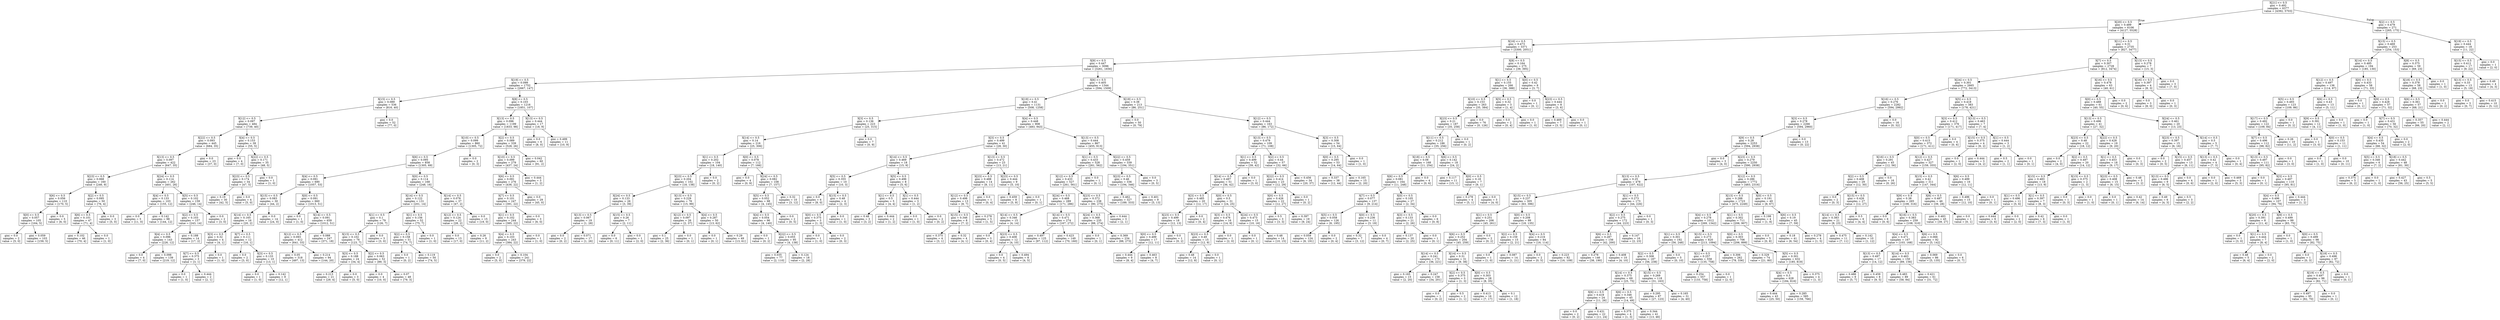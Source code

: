 digraph Tree {
node [shape=box] ;
0 [label="X[21] <= 0.5\ngini = 0.492\nsamples = 6377\nvalue = [4392, 5703]"] ;
1 [label="X[20] <= 0.5\ngini = 0.489\nsamples = 6106\nvalue = [4127, 5528]"] ;
0 -> 1 [labeldistance=2.5, labelangle=45, headlabel="True"] ;
2 [label="X[16] <= 0.5\ngini = 0.473\nsamples = 3371\nvalue = [3300, 2051]"] ;
1 -> 2 ;
3 [label="X[9] <= 0.5\ngini = 0.447\nsamples = 3096\nvalue = [3261, 1656]"] ;
2 -> 3 ;
4 [label="X[19] <= 0.5\ngini = 0.099\nsamples = 1752\nvalue = [2667, 147]"] ;
3 -> 4 ;
5 [label="X[15] <= 0.5\ngini = 0.089\nsamples = 536\nvalue = [816, 40]"] ;
4 -> 5 ;
6 [label="X[12] <= 0.5\ngini = 0.097\nsamples = 484\nvalue = [739, 40]"] ;
5 -> 6 ;
7 [label="X[22] <= 0.5\ngini = 0.093\nsamples = 445\nvalue = [684, 35]"] ;
6 -> 7 ;
8 [label="X[13] <= 0.5\ngini = 0.097\nsamples = 422\nvalue = [647, 35]"] ;
7 -> 8 ;
9 [label="X[23] <= 0.5\ngini = 0.068\nsamples = 160\nvalue = [246, 9]"] ;
8 -> 9 ;
10 [label="X[6] <= 0.5\ngini = 0.056\nsamples = 110\nvalue = [170, 5]"] ;
9 -> 10 ;
11 [label="X[0] <= 0.5\ngini = 0.057\nsamples = 105\nvalue = [164, 5]"] ;
10 -> 11 ;
12 [label="gini = 0.0\nsamples = 2\nvalue = [5, 0]"] ;
11 -> 12 ;
13 [label="gini = 0.059\nsamples = 103\nvalue = [159, 5]"] ;
11 -> 13 ;
14 [label="gini = 0.0\nsamples = 5\nvalue = [6, 0]"] ;
10 -> 14 ;
15 [label="X[2] <= 0.5\ngini = 0.095\nsamples = 50\nvalue = [76, 4]"] ;
9 -> 15 ;
16 [label="X[6] <= 0.5\ngini = 0.101\nsamples = 47\nvalue = [71, 4]"] ;
15 -> 16 ;
17 [label="gini = 0.102\nsamples = 46\nvalue = [70, 4]"] ;
16 -> 17 ;
18 [label="gini = 0.0\nsamples = 1\nvalue = [1, 0]"] ;
16 -> 18 ;
19 [label="gini = 0.0\nsamples = 3\nvalue = [5, 0]"] ;
15 -> 19 ;
20 [label="X[24] <= 0.5\ngini = 0.114\nsamples = 262\nvalue = [401, 26]"] ;
8 -> 20 ;
21 [label="X[4] <= 0.5\ngini = 0.133\nsamples = 103\nvalue = [155, 12]"] ;
20 -> 21 ;
22 [label="gini = 0.0\nsamples = 5\nvalue = [11, 0]"] ;
21 -> 22 ;
23 [label="gini = 0.142\nsamples = 98\nvalue = [144, 12]"] ;
21 -> 23 ;
24 [label="X[5] <= 0.5\ngini = 0.102\nsamples = 159\nvalue = [246, 14]"] ;
20 -> 24 ;
25 [label="X[2] <= 0.5\ngini = 0.103\nsamples = 157\nvalue = [243, 14]"] ;
24 -> 25 ;
26 [label="X[4] <= 0.5\ngini = 0.096\nsamples = 143\nvalue = [226, 12]"] ;
25 -> 26 ;
27 [label="gini = 0.0\nsamples = 4\nvalue = [7, 0]"] ;
26 -> 27 ;
28 [label="gini = 0.098\nsamples = 139\nvalue = [219, 12]"] ;
26 -> 28 ;
29 [label="gini = 0.188\nsamples = 14\nvalue = [17, 2]"] ;
25 -> 29 ;
30 [label="gini = 0.0\nsamples = 2\nvalue = [3, 0]"] ;
24 -> 30 ;
31 [label="gini = 0.0\nsamples = 23\nvalue = [37, 0]"] ;
7 -> 31 ;
32 [label="X[4] <= 0.5\ngini = 0.153\nsamples = 39\nvalue = [55, 5]"] ;
6 -> 32 ;
33 [label="gini = 0.0\nsamples = 4\nvalue = [7, 0]"] ;
32 -> 33 ;
34 [label="X[22] <= 0.5\ngini = 0.171\nsamples = 35\nvalue = [48, 5]"] ;
32 -> 34 ;
35 [label="X[23] <= 0.5\ngini = 0.174\nsamples = 34\nvalue = [47, 5]"] ;
34 -> 35 ;
36 [label="gini = 0.19\nsamples = 30\nvalue = [42, 5]"] ;
35 -> 36 ;
37 [label="gini = 0.0\nsamples = 4\nvalue = [5, 0]"] ;
35 -> 37 ;
38 [label="gini = 0.0\nsamples = 1\nvalue = [1, 0]"] ;
34 -> 38 ;
39 [label="gini = 0.0\nsamples = 52\nvalue = [77, 0]"] ;
5 -> 39 ;
40 [label="X[8] <= 0.5\ngini = 0.103\nsamples = 1216\nvalue = [1851, 107]"] ;
4 -> 40 ;
41 [label="X[13] <= 0.5\ngini = 0.096\nsamples = 1199\nvalue = [1833, 98]"] ;
40 -> 41 ;
42 [label="X[10] <= 0.5\ngini = 0.099\nsamples = 860\nvalue = [1305, 72]"] ;
41 -> 42 ;
43 [label="X[6] <= 0.5\ngini = 0.095\nsamples = 858\nvalue = [1305, 69]"] ;
42 -> 43 ;
44 [label="X[4] <= 0.5\ngini = 0.091\nsamples = 690\nvalue = [1057, 53]"] ;
43 -> 44 ;
45 [label="X[15] <= 0.5\ngini = 0.083\nsamples = 30\nvalue = [44, 2]"] ;
44 -> 45 ;
46 [label="X[14] <= 0.5\ngini = 0.165\nsamples = 16\nvalue = [20, 2]"] ;
45 -> 46 ;
47 [label="X[3] <= 0.5\ngini = 0.32\nsamples = 4\nvalue = [4, 1]"] ;
46 -> 47 ;
48 [label="X[7] <= 0.5\ngini = 0.375\nsamples = 3\nvalue = [3, 1]"] ;
47 -> 48 ;
49 [label="gini = 0.0\nsamples = 1\nvalue = [1, 0]"] ;
48 -> 49 ;
50 [label="gini = 0.444\nsamples = 2\nvalue = [2, 1]"] ;
48 -> 50 ;
51 [label="gini = 0.0\nsamples = 1\nvalue = [1, 0]"] ;
47 -> 51 ;
52 [label="X[7] <= 0.5\ngini = 0.111\nsamples = 12\nvalue = [16, 1]"] ;
46 -> 52 ;
53 [label="gini = 0.0\nsamples = 2\nvalue = [3, 0]"] ;
52 -> 53 ;
54 [label="X[3] <= 0.5\ngini = 0.133\nsamples = 10\nvalue = [13, 1]"] ;
52 -> 54 ;
55 [label="gini = 0.0\nsamples = 1\nvalue = [1, 0]"] ;
54 -> 55 ;
56 [label="gini = 0.142\nsamples = 9\nvalue = [12, 1]"] ;
54 -> 56 ;
57 [label="gini = 0.0\nsamples = 14\nvalue = [24, 0]"] ;
45 -> 57 ;
58 [label="X[0] <= 0.5\ngini = 0.091\nsamples = 660\nvalue = [1013, 51]"] ;
44 -> 58 ;
59 [label="gini = 0.0\nsamples = 1\nvalue = [1, 0]"] ;
58 -> 59 ;
60 [label="X[14] <= 0.5\ngini = 0.091\nsamples = 659\nvalue = [1012, 51]"] ;
58 -> 60 ;
61 [label="X[12] <= 0.5\ngini = 0.093\nsamples = 412\nvalue = [641, 33]"] ;
60 -> 61 ;
62 [label="gini = 0.05\nsamples = 318\nvalue = [497, 13]"] ;
61 -> 62 ;
63 [label="gini = 0.214\nsamples = 94\nvalue = [144, 20]"] ;
61 -> 63 ;
64 [label="gini = 0.088\nsamples = 247\nvalue = [371, 18]"] ;
60 -> 64 ;
65 [label="X[0] <= 0.5\ngini = 0.114\nsamples = 168\nvalue = [248, 16]"] ;
43 -> 65 ;
66 [label="X[14] <= 0.5\ngini = 0.122\nsamples = 131\nvalue = [201, 14]"] ;
65 -> 66 ;
67 [label="X[1] <= 0.5\ngini = 0.1\nsamples = 79\nvalue = [126, 7]"] ;
66 -> 67 ;
68 [label="X[15] <= 0.5\ngini = 0.102\nsamples = 76\nvalue = [123, 7]"] ;
67 -> 68 ;
69 [label="X[3] <= 0.5\ngini = 0.188\nsamples = 24\nvalue = [34, 4]"] ;
68 -> 69 ;
70 [label="gini = 0.213\nsamples = 21\nvalue = [29, 4]"] ;
69 -> 70 ;
71 [label="gini = 0.0\nsamples = 3\nvalue = [5, 0]"] ;
69 -> 71 ;
72 [label="X[2] <= 0.5\ngini = 0.063\nsamples = 52\nvalue = [89, 3]"] ;
68 -> 72 ;
73 [label="gini = 0.0\nsamples = 4\nvalue = [10, 0]"] ;
72 -> 73 ;
74 [label="gini = 0.07\nsamples = 48\nvalue = [79, 3]"] ;
72 -> 74 ;
75 [label="gini = 0.0\nsamples = 3\nvalue = [3, 0]"] ;
67 -> 75 ;
76 [label="X[1] <= 0.5\ngini = 0.156\nsamples = 52\nvalue = [75, 7]"] ;
66 -> 76 ;
77 [label="X[2] <= 0.5\ngini = 0.158\nsamples = 51\nvalue = [74, 7]"] ;
76 -> 77 ;
78 [label="gini = 0.0\nsamples = 1\nvalue = [0, 2]"] ;
77 -> 78 ;
79 [label="gini = 0.119\nsamples = 50\nvalue = [74, 5]"] ;
77 -> 79 ;
80 [label="gini = 0.0\nsamples = 1\nvalue = [1, 0]"] ;
76 -> 80 ;
81 [label="X[14] <= 0.5\ngini = 0.078\nsamples = 37\nvalue = [47, 2]"] ;
65 -> 81 ;
82 [label="X[12] <= 0.5\ngini = 0.124\nsamples = 22\nvalue = [28, 2]"] ;
81 -> 82 ;
83 [label="gini = 0.0\nsamples = 13\nvalue = [17, 0]"] ;
82 -> 83 ;
84 [label="gini = 0.26\nsamples = 9\nvalue = [11, 2]"] ;
82 -> 84 ;
85 [label="gini = 0.0\nsamples = 15\nvalue = [19, 0]"] ;
81 -> 85 ;
86 [label="gini = 0.0\nsamples = 2\nvalue = [0, 3]"] ;
42 -> 86 ;
87 [label="X[2] <= 0.5\ngini = 0.089\nsamples = 339\nvalue = [528, 26]"] ;
41 -> 87 ;
88 [label="X[10] <= 0.5\ngini = 0.099\nsamples = 279\nvalue = [437, 24]"] ;
87 -> 88 ;
89 [label="X[6] <= 0.5\ngini = 0.091\nsamples = 276\nvalue = [436, 22]"] ;
88 -> 89 ;
90 [label="X[7] <= 0.5\ngini = 0.101\nsamples = 247\nvalue = [391, 22]"] ;
89 -> 90 ;
91 [label="X[1] <= 0.5\ngini = 0.102\nsamples = 244\nvalue = [385, 22]"] ;
90 -> 91 ;
92 [label="X[4] <= 0.5\ngini = 0.103\nsamples = 243\nvalue = [384, 22]"] ;
91 -> 92 ;
93 [label="gini = 0.0\nsamples = 2\nvalue = [5, 0]"] ;
92 -> 93 ;
94 [label="gini = 0.104\nsamples = 241\nvalue = [379, 22]"] ;
92 -> 94 ;
95 [label="gini = 0.0\nsamples = 1\nvalue = [1, 0]"] ;
91 -> 95 ;
96 [label="gini = 0.0\nsamples = 3\nvalue = [6, 0]"] ;
90 -> 96 ;
97 [label="gini = 0.0\nsamples = 29\nvalue = [45, 0]"] ;
89 -> 97 ;
98 [label="gini = 0.444\nsamples = 3\nvalue = [1, 2]"] ;
88 -> 98 ;
99 [label="gini = 0.042\nsamples = 60\nvalue = [91, 2]"] ;
87 -> 99 ;
100 [label="X[13] <= 0.5\ngini = 0.444\nsamples = 17\nvalue = [18, 9]"] ;
40 -> 100 ;
101 [label="gini = 0.0\nsamples = 6\nvalue = [8, 0]"] ;
100 -> 101 ;
102 [label="gini = 0.499\nsamples = 11\nvalue = [10, 9]"] ;
100 -> 102 ;
103 [label="X[6] <= 0.5\ngini = 0.405\nsamples = 1344\nvalue = [594, 1509]"] ;
3 -> 103 ;
104 [label="X[19] <= 0.5\ngini = 0.41\nsamples = 1131\nvalue = [508, 1258]"] ;
103 -> 104 ;
105 [label="X[3] <= 0.5\ngini = 0.136\nsamples = 223\nvalue = [25, 315]"] ;
104 -> 105 ;
106 [label="X[14] <= 0.5\ngini = 0.14\nsamples = 216\nvalue = [25, 306]"] ;
105 -> 106 ;
107 [label="X[1] <= 0.5\ngini = 0.202\nsamples = 104\nvalue = [18, 140]"] ;
106 -> 107 ;
108 [label="X[23] <= 0.5\ngini = 0.204\nsamples = 102\nvalue = [18, 138]"] ;
107 -> 108 ;
109 [label="X[24] <= 0.5\ngini = 0.133\nsamples = 26\nvalue = [3, 39]"] ;
108 -> 109 ;
110 [label="X[13] <= 0.5\ngini = 0.067\nsamples = 19\nvalue = [1, 28]"] ;
109 -> 110 ;
111 [label="gini = 0.0\nsamples = 2\nvalue = [0, 2]"] ;
110 -> 111 ;
112 [label="gini = 0.071\nsamples = 17\nvalue = [1, 26]"] ;
110 -> 112 ;
113 [label="X[15] <= 0.5\ngini = 0.26\nsamples = 7\nvalue = [2, 11]"] ;
109 -> 113 ;
114 [label="gini = 0.0\nsamples = 6\nvalue = [0, 11]"] ;
113 -> 114 ;
115 [label="gini = 0.0\nsamples = 1\nvalue = [2, 0]"] ;
113 -> 115 ;
116 [label="X[13] <= 0.5\ngini = 0.229\nsamples = 76\nvalue = [15, 99]"] ;
108 -> 116 ;
117 [label="X[12] <= 0.5\ngini = 0.097\nsamples = 26\nvalue = [2, 37]"] ;
116 -> 117 ;
118 [label="gini = 0.1\nsamples = 25\nvalue = [2, 36]"] ;
117 -> 118 ;
119 [label="gini = 0.0\nsamples = 1\nvalue = [0, 1]"] ;
117 -> 119 ;
120 [label="X[4] <= 0.5\ngini = 0.287\nsamples = 50\nvalue = [13, 62]"] ;
116 -> 120 ;
121 [label="gini = 0.0\nsamples = 1\nvalue = [0, 1]"] ;
120 -> 121 ;
122 [label="gini = 0.29\nsamples = 49\nvalue = [13, 61]"] ;
120 -> 122 ;
123 [label="gini = 0.0\nsamples = 2\nvalue = [0, 2]"] ;
107 -> 123 ;
124 [label="X[0] <= 0.5\ngini = 0.078\nsamples = 112\nvalue = [7, 166]"] ;
106 -> 124 ;
125 [label="gini = 0.0\nsamples = 4\nvalue = [0, 9]"] ;
124 -> 125 ;
126 [label="X[24] <= 0.5\ngini = 0.082\nsamples = 108\nvalue = [7, 157]"] ;
124 -> 126 ;
127 [label="X[5] <= 0.5\ngini = 0.052\nsamples = 98\nvalue = [4, 145]"] ;
126 -> 127 ;
128 [label="X[4] <= 0.5\ngini = 0.054\nsamples = 96\nvalue = [4, 140]"] ;
127 -> 128 ;
129 [label="gini = 0.0\nsamples = 1\nvalue = [0, 2]"] ;
128 -> 129 ;
130 [label="X[22] <= 0.5\ngini = 0.055\nsamples = 95\nvalue = [4, 138]"] ;
128 -> 130 ;
131 [label="gini = 0.035\nsamples = 77\nvalue = [2, 110]"] ;
130 -> 131 ;
132 [label="gini = 0.124\nsamples = 18\nvalue = [2, 28]"] ;
130 -> 132 ;
133 [label="gini = 0.0\nsamples = 2\nvalue = [0, 5]"] ;
127 -> 133 ;
134 [label="gini = 0.32\nsamples = 10\nvalue = [3, 12]"] ;
126 -> 134 ;
135 [label="gini = 0.0\nsamples = 7\nvalue = [0, 9]"] ;
105 -> 135 ;
136 [label="X[4] <= 0.5\ngini = 0.448\nsamples = 908\nvalue = [483, 943]"] ;
104 -> 136 ;
137 [label="X[3] <= 0.5\ngini = 0.499\nsamples = 41\nvalue = [28, 30]"] ;
136 -> 137 ;
138 [label="X[14] <= 0.5\ngini = 0.469\nsamples = 18\nvalue = [15, 9]"] ;
137 -> 138 ;
139 [label="X[5] <= 0.5\ngini = 0.355\nsamples = 10\nvalue = [10, 3]"] ;
138 -> 139 ;
140 [label="gini = 0.0\nsamples = 6\nvalue = [8, 0]"] ;
139 -> 140 ;
141 [label="X[15] <= 0.5\ngini = 0.48\nsamples = 4\nvalue = [2, 3]"] ;
139 -> 141 ;
142 [label="X[0] <= 0.5\ngini = 0.375\nsamples = 3\nvalue = [1, 3]"] ;
141 -> 142 ;
143 [label="gini = 0.0\nsamples = 1\nvalue = [1, 0]"] ;
142 -> 143 ;
144 [label="gini = 0.0\nsamples = 2\nvalue = [0, 3]"] ;
142 -> 144 ;
145 [label="gini = 0.0\nsamples = 1\nvalue = [1, 0]"] ;
141 -> 145 ;
146 [label="X[5] <= 0.5\ngini = 0.496\nsamples = 8\nvalue = [5, 6]"] ;
138 -> 146 ;
147 [label="X[1] <= 0.5\ngini = 0.5\nsamples = 5\nvalue = [4, 4]"] ;
146 -> 147 ;
148 [label="gini = 0.48\nsamples = 3\nvalue = [3, 2]"] ;
147 -> 148 ;
149 [label="gini = 0.444\nsamples = 2\nvalue = [1, 2]"] ;
147 -> 149 ;
150 [label="X[1] <= 0.5\ngini = 0.444\nsamples = 3\nvalue = [1, 2]"] ;
146 -> 150 ;
151 [label="gini = 0.0\nsamples = 1\nvalue = [1, 0]"] ;
150 -> 151 ;
152 [label="gini = 0.0\nsamples = 2\nvalue = [0, 2]"] ;
150 -> 152 ;
153 [label="X[13] <= 0.5\ngini = 0.472\nsamples = 23\nvalue = [13, 21]"] ;
137 -> 153 ;
154 [label="X[23] <= 0.5\ngini = 0.488\nsamples = 14\nvalue = [8, 11]"] ;
153 -> 154 ;
155 [label="X[12] <= 0.5\ngini = 0.498\nsamples = 13\nvalue = [8, 7]"] ;
154 -> 155 ;
156 [label="X[15] <= 0.5\ngini = 0.346\nsamples = 8\nvalue = [7, 2]"] ;
155 -> 156 ;
157 [label="gini = 0.375\nsamples = 4\nvalue = [3, 1]"] ;
156 -> 157 ;
158 [label="gini = 0.32\nsamples = 4\nvalue = [4, 1]"] ;
156 -> 158 ;
159 [label="gini = 0.278\nsamples = 5\nvalue = [1, 5]"] ;
155 -> 159 ;
160 [label="gini = 0.0\nsamples = 1\nvalue = [0, 4]"] ;
154 -> 160 ;
161 [label="X[23] <= 0.5\ngini = 0.444\nsamples = 9\nvalue = [5, 10]"] ;
153 -> 161 ;
162 [label="gini = 0.459\nsamples = 8\nvalue = [5, 9]"] ;
161 -> 162 ;
163 [label="gini = 0.0\nsamples = 1\nvalue = [0, 1]"] ;
161 -> 163 ;
164 [label="X[13] <= 0.5\ngini = 0.444\nsamples = 867\nvalue = [455, 913]"] ;
136 -> 164 ;
165 [label="X[1] <= 0.5\ngini = 0.433\nsamples = 528\nvalue = [261, 562]"] ;
164 -> 165 ;
166 [label="X[12] <= 0.5\ngini = 0.433\nsamples = 527\nvalue = [261, 561]"] ;
165 -> 166 ;
167 [label="X[24] <= 0.5\ngini = 0.468\nsamples = 289\nvalue = [171, 286]"] ;
166 -> 167 ;
168 [label="X[14] <= 0.5\ngini = 0.346\nsamples = 15\nvalue = [4, 14]"] ;
167 -> 168 ;
169 [label="gini = 0.0\nsamples = 3\nvalue = [0, 4]"] ;
168 -> 169 ;
170 [label="X[23] <= 0.5\ngini = 0.408\nsamples = 12\nvalue = [4, 10]"] ;
168 -> 170 ;
171 [label="gini = 0.0\nsamples = 4\nvalue = [0, 5]"] ;
170 -> 171 ;
172 [label="gini = 0.494\nsamples = 8\nvalue = [4, 5]"] ;
170 -> 172 ;
173 [label="X[14] <= 0.5\ngini = 0.471\nsamples = 274\nvalue = [167, 272]"] ;
167 -> 173 ;
174 [label="gini = 0.497\nsamples = 125\nvalue = [97, 112]"] ;
173 -> 174 ;
175 [label="gini = 0.423\nsamples = 149\nvalue = [70, 160]"] ;
173 -> 175 ;
176 [label="X[23] <= 0.5\ngini = 0.372\nsamples = 238\nvalue = [90, 275]"] ;
166 -> 176 ;
177 [label="X[24] <= 0.5\ngini = 0.368\nsamples = 235\nvalue = [88, 274]"] ;
176 -> 177 ;
178 [label="gini = 0.0\nsamples = 1\nvalue = [0, 1]"] ;
177 -> 178 ;
179 [label="gini = 0.369\nsamples = 234\nvalue = [88, 273]"] ;
177 -> 179 ;
180 [label="gini = 0.444\nsamples = 3\nvalue = [2, 1]"] ;
176 -> 180 ;
181 [label="gini = 0.0\nsamples = 1\nvalue = [0, 1]"] ;
165 -> 181 ;
182 [label="X[22] <= 0.5\ngini = 0.459\nsamples = 339\nvalue = [194, 351]"] ;
164 -> 182 ;
183 [label="X[23] <= 0.5\ngini = 0.46\nsamples = 336\nvalue = [194, 346]"] ;
182 -> 183 ;
184 [label="gini = 0.462\nsamples = 327\nvalue = [189, 333]"] ;
183 -> 184 ;
185 [label="gini = 0.401\nsamples = 9\nvalue = [5, 13]"] ;
183 -> 185 ;
186 [label="gini = 0.0\nsamples = 3\nvalue = [0, 5]"] ;
182 -> 186 ;
187 [label="X[19] <= 0.5\ngini = 0.38\nsamples = 213\nvalue = [86, 251]"] ;
103 -> 187 ;
188 [label="gini = 0.0\nsamples = 50\nvalue = [0, 79]"] ;
187 -> 188 ;
189 [label="X[12] <= 0.5\ngini = 0.444\nsamples = 163\nvalue = [86, 172]"] ;
187 -> 189 ;
190 [label="X[13] <= 0.5\ngini = 0.479\nsamples = 109\nvalue = [71, 108]"] ;
189 -> 190 ;
191 [label="X[1] <= 0.5\ngini = 0.499\nsamples = 52\nvalue = [39, 42]"] ;
190 -> 191 ;
192 [label="X[14] <= 0.5\ngini = 0.497\nsamples = 51\nvalue = [36, 42]"] ;
191 -> 192 ;
193 [label="X[3] <= 0.5\ngini = 0.485\nsamples = 20\nvalue = [12, 17]"] ;
192 -> 193 ;
194 [label="X[23] <= 0.5\ngini = 0.499\nsamples = 18\nvalue = [12, 13]"] ;
193 -> 194 ;
195 [label="X[0] <= 0.5\ngini = 0.499\nsamples = 17\nvalue = [12, 11]"] ;
194 -> 195 ;
196 [label="gini = 0.444\nsamples = 9\nvalue = [8, 4]"] ;
195 -> 196 ;
197 [label="gini = 0.463\nsamples = 8\nvalue = [4, 7]"] ;
195 -> 197 ;
198 [label="gini = 0.0\nsamples = 1\nvalue = [0, 2]"] ;
194 -> 198 ;
199 [label="gini = 0.0\nsamples = 2\nvalue = [0, 4]"] ;
193 -> 199 ;
200 [label="X[0] <= 0.5\ngini = 0.5\nsamples = 31\nvalue = [24, 25]"] ;
192 -> 200 ;
201 [label="X[3] <= 0.5\ngini = 0.476\nsamples = 16\nvalue = [14, 9]"] ;
200 -> 201 ;
202 [label="X[23] <= 0.5\ngini = 0.49\nsamples = 15\nvalue = [12, 9]"] ;
201 -> 202 ;
203 [label="gini = 0.48\nsamples = 14\nvalue = [12, 8]"] ;
202 -> 203 ;
204 [label="gini = 0.0\nsamples = 1\nvalue = [0, 1]"] ;
202 -> 204 ;
205 [label="gini = 0.0\nsamples = 1\nvalue = [2, 0]"] ;
201 -> 205 ;
206 [label="X[24] <= 0.5\ngini = 0.473\nsamples = 15\nvalue = [10, 16]"] ;
200 -> 206 ;
207 [label="gini = 0.0\nsamples = 1\nvalue = [0, 1]"] ;
206 -> 207 ;
208 [label="gini = 0.48\nsamples = 14\nvalue = [10, 15]"] ;
206 -> 208 ;
209 [label="gini = 0.0\nsamples = 1\nvalue = [3, 0]"] ;
191 -> 209 ;
210 [label="X[2] <= 0.5\ngini = 0.44\nsamples = 57\nvalue = [32, 66]"] ;
190 -> 210 ;
211 [label="X[22] <= 0.5\ngini = 0.414\nsamples = 23\nvalue = [12, 29]"] ;
210 -> 211 ;
212 [label="X[0] <= 0.5\ngini = 0.426\nsamples = 22\nvalue = [12, 27]"] ;
211 -> 212 ;
213 [label="gini = 0.5\nsamples = 3\nvalue = [3, 3]"] ;
212 -> 213 ;
214 [label="gini = 0.397\nsamples = 19\nvalue = [9, 24]"] ;
212 -> 214 ;
215 [label="gini = 0.0\nsamples = 1\nvalue = [0, 2]"] ;
211 -> 215 ;
216 [label="gini = 0.456\nsamples = 34\nvalue = [20, 37]"] ;
210 -> 216 ;
217 [label="X[3] <= 0.5\ngini = 0.308\nsamples = 54\nvalue = [15, 64]"] ;
189 -> 217 ;
218 [label="X[0] <= 0.5\ngini = 0.295\nsamples = 53\nvalue = [14, 64]"] ;
217 -> 218 ;
219 [label="gini = 0.337\nsamples = 38\nvalue = [12, 44]"] ;
218 -> 219 ;
220 [label="gini = 0.165\nsamples = 15\nvalue = [2, 20]"] ;
218 -> 220 ;
221 [label="gini = 0.0\nsamples = 1\nvalue = [1, 0]"] ;
217 -> 221 ;
222 [label="X[8] <= 0.5\ngini = 0.164\nsamples = 275\nvalue = [39, 395]"] ;
2 -> 222 ;
223 [label="X[1] <= 0.5\ngini = 0.155\nsamples = 266\nvalue = [36, 388]"] ;
222 -> 223 ;
224 [label="X[10] <= 0.5\ngini = 0.153\nsamples = 263\nvalue = [35, 384]"] ;
223 -> 224 ;
225 [label="X[23] <= 0.5\ngini = 0.21\nsamples = 187\nvalue = [35, 258]"] ;
224 -> 225 ;
226 [label="X[11] <= 0.5\ngini = 0.212\nsamples = 186\nvalue = [35, 256]"] ;
225 -> 226 ;
227 [label="X[18] <= 0.5\ngini = 0.08\nsamples = 168\nvalue = [11, 254]"] ;
226 -> 227 ;
228 [label="X[6] <= 0.5\ngini = 0.081\nsamples = 164\nvalue = [11, 248]"] ;
227 -> 228 ;
229 [label="X[7] <= 0.5\ngini = 0.077\nsamples = 137\nvalue = [9, 214]"] ;
228 -> 229 ;
230 [label="X[5] <= 0.5\ngini = 0.058\nsamples = 126\nvalue = [6, 195]"] ;
229 -> 230 ;
231 [label="gini = 0.059\nsamples = 124\nvalue = [6, 191]"] ;
230 -> 231 ;
232 [label="gini = 0.0\nsamples = 2\nvalue = [0, 4]"] ;
230 -> 232 ;
233 [label="X[0] <= 0.5\ngini = 0.236\nsamples = 11\nvalue = [3, 19]"] ;
229 -> 233 ;
234 [label="gini = 0.32\nsamples = 7\nvalue = [3, 12]"] ;
233 -> 234 ;
235 [label="gini = 0.0\nsamples = 4\nvalue = [0, 7]"] ;
233 -> 235 ;
236 [label="X[0] <= 0.5\ngini = 0.105\nsamples = 27\nvalue = [2, 34]"] ;
228 -> 236 ;
237 [label="X[3] <= 0.5\ngini = 0.133\nsamples = 21\nvalue = [2, 26]"] ;
236 -> 237 ;
238 [label="gini = 0.137\nsamples = 20\nvalue = [2, 25]"] ;
237 -> 238 ;
239 [label="gini = 0.0\nsamples = 1\nvalue = [0, 1]"] ;
237 -> 239 ;
240 [label="gini = 0.0\nsamples = 6\nvalue = [0, 8]"] ;
236 -> 240 ;
241 [label="gini = 0.0\nsamples = 4\nvalue = [0, 6]"] ;
227 -> 241 ;
242 [label="X[6] <= 0.5\ngini = 0.142\nsamples = 18\nvalue = [24, 2]"] ;
226 -> 242 ;
243 [label="gini = 0.117\nsamples = 11\nvalue = [15, 1]"] ;
242 -> 243 ;
244 [label="X[0] <= 0.5\ngini = 0.18\nsamples = 7\nvalue = [9, 1]"] ;
242 -> 244 ;
245 [label="gini = 0.278\nsamples = 4\nvalue = [5, 1]"] ;
244 -> 245 ;
246 [label="gini = 0.0\nsamples = 3\nvalue = [4, 0]"] ;
244 -> 246 ;
247 [label="gini = 0.0\nsamples = 1\nvalue = [0, 2]"] ;
225 -> 247 ;
248 [label="gini = 0.0\nsamples = 76\nvalue = [0, 126]"] ;
224 -> 248 ;
249 [label="X[5] <= 0.5\ngini = 0.32\nsamples = 3\nvalue = [1, 4]"] ;
223 -> 249 ;
250 [label="gini = 0.0\nsamples = 2\nvalue = [0, 4]"] ;
249 -> 250 ;
251 [label="gini = 0.0\nsamples = 1\nvalue = [1, 0]"] ;
249 -> 251 ;
252 [label="X[0] <= 0.5\ngini = 0.42\nsamples = 9\nvalue = [3, 7]"] ;
222 -> 252 ;
253 [label="gini = 0.0\nsamples = 1\nvalue = [0, 1]"] ;
252 -> 253 ;
254 [label="X[23] <= 0.5\ngini = 0.444\nsamples = 8\nvalue = [3, 6]"] ;
252 -> 254 ;
255 [label="gini = 0.469\nsamples = 7\nvalue = [3, 5]"] ;
254 -> 255 ;
256 [label="gini = 0.0\nsamples = 1\nvalue = [0, 1]"] ;
254 -> 256 ;
257 [label="X[11] <= 0.5\ngini = 0.31\nsamples = 2735\nvalue = [827, 3477]"] ;
1 -> 257 ;
258 [label="X[7] <= 0.5\ngini = 0.307\nsamples = 2728\nvalue = [812, 3474]"] ;
257 -> 258 ;
259 [label="X[24] <= 0.5\ngini = 0.301\nsamples = 2665\nvalue = [772, 3413]"] ;
258 -> 259 ;
260 [label="X[16] <= 0.5\ngini = 0.276\nsamples = 2282\nvalue = [594, 2992]"] ;
259 -> 260 ;
261 [label="X[3] <= 0.5\ngini = 0.278\nsamples = 2266\nvalue = [594, 2960]"] ;
260 -> 261 ;
262 [label="X[9] <= 0.5\ngini = 0.28\nsamples = 2253\nvalue = [594, 2938]"] ;
261 -> 262 ;
263 [label="gini = 0.0\nsamples = 3\nvalue = [4, 0]"] ;
262 -> 263 ;
264 [label="X[23] <= 0.5\ngini = 0.279\nsamples = 2250\nvalue = [590, 2938]"] ;
262 -> 264 ;
265 [label="X[13] <= 0.5\ngini = 0.25\nsamples = 478\nvalue = [107, 622]"] ;
264 -> 265 ;
266 [label="X[15] <= 0.5\ngini = 0.237\nsamples = 305\nvalue = [63, 396]"] ;
265 -> 266 ;
267 [label="X[1] <= 0.5\ngini = 0.251\nsamples = 206\nvalue = [45, 261]"] ;
266 -> 267 ;
268 [label="X[6] <= 0.5\ngini = 0.252\nsamples = 204\nvalue = [45, 259]"] ;
267 -> 268 ;
269 [label="X[14] <= 0.5\ngini = 0.241\nsamples = 173\nvalue = [36, 221]"] ;
268 -> 269 ;
270 [label="gini = 0.165\nsamples = 15\nvalue = [2, 20]"] ;
269 -> 270 ;
271 [label="gini = 0.247\nsamples = 158\nvalue = [34, 201]"] ;
269 -> 271 ;
272 [label="X[14] <= 0.5\ngini = 0.31\nsamples = 31\nvalue = [9, 38]"] ;
268 -> 272 ;
273 [label="X[2] <= 0.5\ngini = 0.375\nsamples = 3\nvalue = [1, 3]"] ;
272 -> 273 ;
274 [label="gini = 0.0\nsamples = 1\nvalue = [0, 2]"] ;
273 -> 274 ;
275 [label="gini = 0.5\nsamples = 2\nvalue = [1, 1]"] ;
273 -> 275 ;
276 [label="X[0] <= 0.5\ngini = 0.303\nsamples = 28\nvalue = [8, 35]"] ;
272 -> 276 ;
277 [label="gini = 0.413\nsamples = 16\nvalue = [7, 17]"] ;
276 -> 277 ;
278 [label="gini = 0.1\nsamples = 12\nvalue = [1, 18]"] ;
276 -> 278 ;
279 [label="gini = 0.0\nsamples = 2\nvalue = [0, 2]"] ;
267 -> 279 ;
280 [label="X[0] <= 0.5\ngini = 0.208\nsamples = 99\nvalue = [18, 135]"] ;
266 -> 280 ;
281 [label="X[2] <= 0.5\ngini = 0.159\nsamples = 15\nvalue = [2, 21]"] ;
280 -> 281 ;
282 [label="gini = 0.0\nsamples = 1\nvalue = [1, 0]"] ;
281 -> 282 ;
283 [label="gini = 0.087\nsamples = 14\nvalue = [1, 21]"] ;
281 -> 283 ;
284 [label="X[4] <= 0.5\ngini = 0.216\nsamples = 84\nvalue = [16, 114]"] ;
280 -> 284 ;
285 [label="gini = 0.0\nsamples = 2\nvalue = [0, 5]"] ;
284 -> 285 ;
286 [label="gini = 0.223\nsamples = 82\nvalue = [16, 109]"] ;
284 -> 286 ;
287 [label="X[1] <= 0.5\ngini = 0.273\nsamples = 173\nvalue = [44, 226]"] ;
265 -> 287 ;
288 [label="X[2] <= 0.5\ngini = 0.275\nsamples = 172\nvalue = [44, 223]"] ;
287 -> 288 ;
289 [label="X[6] <= 0.5\ngini = 0.287\nsamples = 156\nvalue = [42, 200]"] ;
288 -> 289 ;
290 [label="gini = 0.278\nsamples = 146\nvalue = [38, 190]"] ;
289 -> 290 ;
291 [label="gini = 0.408\nsamples = 10\nvalue = [4, 10]"] ;
289 -> 291 ;
292 [label="gini = 0.147\nsamples = 16\nvalue = [2, 23]"] ;
288 -> 292 ;
293 [label="gini = 0.0\nsamples = 1\nvalue = [0, 3]"] ;
287 -> 293 ;
294 [label="X[12] <= 0.5\ngini = 0.286\nsamples = 1772\nvalue = [483, 2316]"] ;
264 -> 294 ;
295 [label="X[13] <= 0.5\ngini = 0.288\nsamples = 1723\nvalue = [475, 2249]"] ;
294 -> 295 ;
296 [label="X[4] <= 0.5\ngini = 0.278\nsamples = 1012\nvalue = [269, 1342]"] ;
295 -> 296 ;
297 [label="X[1] <= 0.5\ngini = 0.301\nsamples = 192\nvalue = [56, 248]"] ;
296 -> 297 ;
298 [label="X[2] <= 0.5\ngini = 0.308\nsamples = 187\nvalue = [56, 238]"] ;
297 -> 298 ;
299 [label="X[14] <= 0.5\ngini = 0.375\nsamples = 69\nvalue = [25, 75]"] ;
298 -> 299 ;
300 [label="X[6] <= 0.5\ngini = 0.418\nsamples = 24\nvalue = [11, 26]"] ;
299 -> 300 ;
301 [label="gini = 0.0\nsamples = 2\nvalue = [0, 2]"] ;
300 -> 301 ;
302 [label="gini = 0.431\nsamples = 22\nvalue = [11, 24]"] ;
300 -> 302 ;
303 [label="X[6] <= 0.5\ngini = 0.346\nsamples = 45\nvalue = [14, 49]"] ;
299 -> 303 ;
304 [label="gini = 0.375\nsamples = 4\nvalue = [1, 3]"] ;
303 -> 304 ;
305 [label="gini = 0.344\nsamples = 41\nvalue = [13, 46]"] ;
303 -> 305 ;
306 [label="X[15] <= 0.5\ngini = 0.269\nsamples = 118\nvalue = [31, 163]"] ;
298 -> 306 ;
307 [label="gini = 0.295\nsamples = 87\nvalue = [27, 123]"] ;
306 -> 307 ;
308 [label="gini = 0.165\nsamples = 31\nvalue = [4, 40]"] ;
306 -> 308 ;
309 [label="gini = 0.0\nsamples = 5\nvalue = [0, 10]"] ;
297 -> 309 ;
310 [label="X[15] <= 0.5\ngini = 0.273\nsamples = 820\nvalue = [213, 1094]"] ;
296 -> 310 ;
311 [label="X[1] <= 0.5\ngini = 0.257\nsamples = 558\nvalue = [135, 758]"] ;
310 -> 311 ;
312 [label="gini = 0.254\nsamples = 557\nvalue = [133, 758]"] ;
311 -> 312 ;
313 [label="gini = 0.0\nsamples = 1\nvalue = [2, 0]"] ;
311 -> 313 ;
314 [label="gini = 0.306\nsamples = 262\nvalue = [78, 336]"] ;
310 -> 314 ;
315 [label="X[1] <= 0.5\ngini = 0.302\nsamples = 711\nvalue = [206, 907]"] ;
295 -> 315 ;
316 [label="X[0] <= 0.5\ngini = 0.303\nsamples = 706\nvalue = [206, 899]"] ;
315 -> 316 ;
317 [label="gini = 0.329\nsamples = 74\nvalue = [21, 80]"] ;
316 -> 317 ;
318 [label="X[5] <= 0.5\ngini = 0.301\nsamples = 632\nvalue = [185, 819]"] ;
316 -> 318 ;
319 [label="X[4] <= 0.5\ngini = 0.3\nsamples = 628\nvalue = [184, 816]"] ;
318 -> 319 ;
320 [label="gini = 0.444\nsamples = 43\nvalue = [25, 50]"] ;
319 -> 320 ;
321 [label="gini = 0.285\nsamples = 585\nvalue = [159, 766]"] ;
319 -> 321 ;
322 [label="gini = 0.375\nsamples = 4\nvalue = [1, 3]"] ;
318 -> 322 ;
323 [label="gini = 0.0\nsamples = 5\nvalue = [0, 8]"] ;
315 -> 323 ;
324 [label="X[0] <= 0.5\ngini = 0.191\nsamples = 49\nvalue = [8, 67]"] ;
294 -> 324 ;
325 [label="gini = 0.198\nsamples = 4\nvalue = [1, 8]"] ;
324 -> 325 ;
326 [label="X[6] <= 0.5\ngini = 0.19\nsamples = 45\nvalue = [7, 59]"] ;
324 -> 326 ;
327 [label="gini = 0.18\nsamples = 41\nvalue = [6, 54]"] ;
326 -> 327 ;
328 [label="gini = 0.278\nsamples = 4\nvalue = [1, 5]"] ;
326 -> 328 ;
329 [label="gini = 0.0\nsamples = 13\nvalue = [0, 22]"] ;
261 -> 329 ;
330 [label="gini = 0.0\nsamples = 16\nvalue = [0, 32]"] ;
260 -> 330 ;
331 [label="X[5] <= 0.5\ngini = 0.418\nsamples = 383\nvalue = [178, 421]"] ;
259 -> 331 ;
332 [label="X[3] <= 0.5\ngini = 0.412\nsamples = 376\nvalue = [171, 417]"] ;
331 -> 332 ;
333 [label="X[0] <= 0.5\ngini = 0.415\nsamples = 372\nvalue = [171, 411]"] ;
332 -> 333 ;
334 [label="X[16] <= 0.5\ngini = 0.291\nsamples = 45\nvalue = [12, 56]"] ;
333 -> 334 ;
335 [label="X[2] <= 0.5\ngini = 0.408\nsamples = 29\nvalue = [12, 30]"] ;
334 -> 335 ;
336 [label="gini = 0.0\nsamples = 2\nvalue = [0, 3]"] ;
335 -> 336 ;
337 [label="X[15] <= 0.5\ngini = 0.426\nsamples = 27\nvalue = [12, 27]"] ;
335 -> 337 ;
338 [label="X[14] <= 0.5\ngini = 0.383\nsamples = 21\nvalue = [8, 23]"] ;
337 -> 338 ;
339 [label="gini = 0.475\nsamples = 11\nvalue = [7, 11]"] ;
338 -> 339 ;
340 [label="gini = 0.142\nsamples = 10\nvalue = [1, 12]"] ;
338 -> 340 ;
341 [label="gini = 0.5\nsamples = 6\nvalue = [4, 4]"] ;
337 -> 341 ;
342 [label="gini = 0.0\nsamples = 16\nvalue = [0, 26]"] ;
334 -> 342 ;
343 [label="X[12] <= 0.5\ngini = 0.427\nsamples = 327\nvalue = [159, 355]"] ;
333 -> 343 ;
344 [label="X[15] <= 0.5\ngini = 0.42\nsamples = 311\nvalue = [147, 344]"] ;
343 -> 344 ;
345 [label="X[9] <= 0.5\ngini = 0.38\nsamples = 265\nvalue = [108, 316]"] ;
344 -> 345 ;
346 [label="gini = 0.0\nsamples = 6\nvalue = [0, 6]"] ;
345 -> 346 ;
347 [label="X[16] <= 0.5\ngini = 0.383\nsamples = 259\nvalue = [108, 310]"] ;
345 -> 347 ;
348 [label="X[4] <= 0.5\ngini = 0.471\nsamples = 167\nvalue = [103, 168]"] ;
347 -> 348 ;
349 [label="X[13] <= 0.5\ngini = 0.497\nsamples = 17\nvalue = [14, 12]"] ;
348 -> 349 ;
350 [label="gini = 0.486\nsamples = 9\nvalue = [5, 7]"] ;
349 -> 350 ;
351 [label="gini = 0.459\nsamples = 8\nvalue = [9, 5]"] ;
349 -> 351 ;
352 [label="X[14] <= 0.5\ngini = 0.463\nsamples = 150\nvalue = [89, 156]"] ;
348 -> 352 ;
353 [label="gini = 0.483\nsamples = 89\nvalue = [58, 84]"] ;
352 -> 353 ;
354 [label="gini = 0.421\nsamples = 61\nvalue = [31, 72]"] ;
352 -> 354 ;
355 [label="X[6] <= 0.5\ngini = 0.066\nsamples = 92\nvalue = [5, 142]"] ;
347 -> 355 ;
356 [label="gini = 0.069\nsamples = 86\nvalue = [5, 135]"] ;
355 -> 356 ;
357 [label="gini = 0.0\nsamples = 6\nvalue = [0, 7]"] ;
355 -> 357 ;
358 [label="X[6] <= 0.5\ngini = 0.487\nsamples = 46\nvalue = [39, 28]"] ;
344 -> 358 ;
359 [label="gini = 0.483\nsamples = 45\nvalue = [39, 27]"] ;
358 -> 359 ;
360 [label="gini = 0.0\nsamples = 1\nvalue = [0, 1]"] ;
358 -> 360 ;
361 [label="X[6] <= 0.5\ngini = 0.499\nsamples = 16\nvalue = [12, 11]"] ;
343 -> 361 ;
362 [label="gini = 0.496\nsamples = 15\nvalue = [12, 10]"] ;
361 -> 362 ;
363 [label="gini = 0.0\nsamples = 1\nvalue = [0, 1]"] ;
361 -> 363 ;
364 [label="gini = 0.0\nsamples = 4\nvalue = [0, 6]"] ;
332 -> 364 ;
365 [label="X[13] <= 0.5\ngini = 0.463\nsamples = 7\nvalue = [7, 4]"] ;
331 -> 365 ;
366 [label="X[15] <= 0.5\ngini = 0.375\nsamples = 4\nvalue = [6, 2]"] ;
365 -> 366 ;
367 [label="gini = 0.0\nsamples = 1\nvalue = [2, 0]"] ;
366 -> 367 ;
368 [label="gini = 0.444\nsamples = 3\nvalue = [4, 2]"] ;
366 -> 368 ;
369 [label="X[1] <= 0.5\ngini = 0.444\nsamples = 3\nvalue = [1, 2]"] ;
365 -> 369 ;
370 [label="gini = 0.5\nsamples = 2\nvalue = [1, 1]"] ;
369 -> 370 ;
371 [label="gini = 0.0\nsamples = 1\nvalue = [0, 1]"] ;
369 -> 371 ;
372 [label="X[16] <= 0.5\ngini = 0.478\nsamples = 63\nvalue = [40, 61]"] ;
258 -> 372 ;
373 [label="X[0] <= 0.5\ngini = 0.488\nsamples = 61\nvalue = [40, 55]"] ;
372 -> 373 ;
374 [label="X[13] <= 0.5\ngini = 0.496\nsamples = 41\nvalue = [27, 32]"] ;
373 -> 374 ;
375 [label="X[23] <= 0.5\ngini = 0.48\nsamples = 22\nvalue = [18, 12]"] ;
374 -> 375 ;
376 [label="gini = 0.0\nsamples = 2\nvalue = [4, 0]"] ;
375 -> 376 ;
377 [label="X[2] <= 0.5\ngini = 0.497\nsamples = 20\nvalue = [14, 12]"] ;
375 -> 377 ;
378 [label="X[15] <= 0.5\ngini = 0.483\nsamples = 18\nvalue = [13, 9]"] ;
377 -> 378 ;
379 [label="X[1] <= 0.5\ngini = 0.496\nsamples = 11\nvalue = [5, 6]"] ;
378 -> 379 ;
380 [label="gini = 0.444\nsamples = 9\nvalue = [3, 6]"] ;
379 -> 380 ;
381 [label="gini = 0.0\nsamples = 2\nvalue = [2, 0]"] ;
379 -> 381 ;
382 [label="X[1] <= 0.5\ngini = 0.397\nsamples = 7\nvalue = [8, 3]"] ;
378 -> 382 ;
383 [label="gini = 0.42\nsamples = 6\nvalue = [7, 3]"] ;
382 -> 383 ;
384 [label="gini = 0.0\nsamples = 1\nvalue = [1, 0]"] ;
382 -> 384 ;
385 [label="X[15] <= 0.5\ngini = 0.375\nsamples = 2\nvalue = [1, 3]"] ;
377 -> 385 ;
386 [label="gini = 0.0\nsamples = 1\nvalue = [0, 3]"] ;
385 -> 386 ;
387 [label="gini = 0.0\nsamples = 1\nvalue = [1, 0]"] ;
385 -> 387 ;
388 [label="X[22] <= 0.5\ngini = 0.428\nsamples = 19\nvalue = [9, 20]"] ;
374 -> 388 ;
389 [label="X[1] <= 0.5\ngini = 0.453\nsamples = 18\nvalue = [9, 17]"] ;
388 -> 389 ;
390 [label="X[23] <= 0.5\ngini = 0.408\nsamples = 15\nvalue = [6, 15]"] ;
389 -> 390 ;
391 [label="gini = 0.0\nsamples = 1\nvalue = [0, 1]"] ;
390 -> 391 ;
392 [label="gini = 0.42\nsamples = 14\nvalue = [6, 14]"] ;
390 -> 392 ;
393 [label="gini = 0.48\nsamples = 3\nvalue = [3, 2]"] ;
389 -> 393 ;
394 [label="gini = 0.0\nsamples = 1\nvalue = [0, 3]"] ;
388 -> 394 ;
395 [label="X[24] <= 0.5\ngini = 0.461\nsamples = 20\nvalue = [13, 23]"] ;
373 -> 395 ;
396 [label="X[23] <= 0.5\ngini = 0.397\nsamples = 15\nvalue = [6, 16]"] ;
395 -> 396 ;
397 [label="gini = 0.0\nsamples = 2\nvalue = [0, 5]"] ;
396 -> 397 ;
398 [label="X[15] <= 0.5\ngini = 0.457\nsamples = 13\nvalue = [6, 11]"] ;
396 -> 398 ;
399 [label="X[13] <= 0.5\ngini = 0.496\nsamples = 9\nvalue = [6, 5]"] ;
398 -> 399 ;
400 [label="gini = 0.49\nsamples = 6\nvalue = [4, 3]"] ;
399 -> 400 ;
401 [label="gini = 0.5\nsamples = 3\nvalue = [2, 2]"] ;
399 -> 401 ;
402 [label="gini = 0.0\nsamples = 4\nvalue = [0, 6]"] ;
398 -> 402 ;
403 [label="X[14] <= 0.5\ngini = 0.5\nsamples = 5\nvalue = [7, 7]"] ;
395 -> 403 ;
404 [label="X[13] <= 0.5\ngini = 0.42\nsamples = 4\nvalue = [7, 3]"] ;
403 -> 404 ;
405 [label="gini = 0.0\nsamples = 1\nvalue = [2, 0]"] ;
404 -> 405 ;
406 [label="gini = 0.469\nsamples = 3\nvalue = [5, 3]"] ;
404 -> 406 ;
407 [label="gini = 0.0\nsamples = 1\nvalue = [0, 4]"] ;
403 -> 407 ;
408 [label="gini = 0.0\nsamples = 2\nvalue = [0, 6]"] ;
372 -> 408 ;
409 [label="X[13] <= 0.5\ngini = 0.278\nsamples = 7\nvalue = [15, 3]"] ;
257 -> 409 ;
410 [label="X[16] <= 0.5\ngini = 0.397\nsamples = 4\nvalue = [8, 3]"] ;
409 -> 410 ;
411 [label="gini = 0.0\nsamples = 3\nvalue = [8, 0]"] ;
410 -> 411 ;
412 [label="gini = 0.0\nsamples = 1\nvalue = [0, 3]"] ;
410 -> 412 ;
413 [label="gini = 0.0\nsamples = 3\nvalue = [7, 0]"] ;
409 -> 413 ;
414 [label="X[2] <= 0.5\ngini = 0.479\nsamples = 271\nvalue = [265, 175]"] ;
0 -> 414 [labeldistance=2.5, labelangle=-45, headlabel="False"] ;
415 [label="X[15] <= 0.5\ngini = 0.469\nsamples = 253\nvalue = [254, 153]"] ;
414 -> 415 ;
416 [label="X[14] <= 0.5\ngini = 0.485\nsamples = 194\nvalue = [185, 130]"] ;
415 -> 416 ;
417 [label="X[12] <= 0.5\ngini = 0.497\nsamples = 136\nvalue = [114, 97]"] ;
416 -> 417 ;
418 [label="X[5] <= 0.5\ngini = 0.493\nsamples = 123\nvalue = [109, 86]"] ;
417 -> 418 ;
419 [label="X[17] <= 0.5\ngini = 0.492\nsamples = 122\nvalue = [109, 84]"] ;
418 -> 419 ;
420 [label="X[7] <= 0.5\ngini = 0.496\nsamples = 112\nvalue = [98, 82]"] ;
419 -> 420 ;
421 [label="X[13] <= 0.5\ngini = 0.497\nsamples = 111\nvalue = [95, 82]"] ;
420 -> 421 ;
422 [label="gini = 0.0\nsamples = 1\nvalue = [0, 1]"] ;
421 -> 422 ;
423 [label="X[3] <= 0.5\ngini = 0.497\nsamples = 110\nvalue = [95, 81]"] ;
421 -> 423 ;
424 [label="X[4] <= 0.5\ngini = 0.496\nsamples = 107\nvalue = [94, 79]"] ;
423 -> 424 ;
425 [label="X[20] <= 0.5\ngini = 0.391\nsamples = 8\nvalue = [11, 4]"] ;
424 -> 425 ;
426 [label="gini = 0.0\nsamples = 1\nvalue = [3, 0]"] ;
425 -> 426 ;
427 [label="X[1] <= 0.5\ngini = 0.444\nsamples = 7\nvalue = [8, 4]"] ;
425 -> 427 ;
428 [label="gini = 0.48\nsamples = 5\nvalue = [6, 4]"] ;
427 -> 428 ;
429 [label="gini = 0.0\nsamples = 2\nvalue = [2, 0]"] ;
427 -> 429 ;
430 [label="X[9] <= 0.5\ngini = 0.499\nsamples = 99\nvalue = [83, 75]"] ;
424 -> 430 ;
431 [label="gini = 0.0\nsamples = 1\nvalue = [1, 0]"] ;
430 -> 431 ;
432 [label="X[0] <= 0.5\ngini = 0.499\nsamples = 98\nvalue = [82, 75]"] ;
430 -> 432 ;
433 [label="gini = 0.0\nsamples = 1\nvalue = [0, 3]"] ;
432 -> 433 ;
434 [label="X[18] <= 0.5\ngini = 0.498\nsamples = 97\nvalue = [82, 72]"] ;
432 -> 434 ;
435 [label="X[19] <= 0.5\ngini = 0.497\nsamples = 96\nvalue = [82, 71]"] ;
434 -> 435 ;
436 [label="gini = 0.497\nsamples = 95\nvalue = [82, 70]"] ;
435 -> 436 ;
437 [label="gini = 0.0\nsamples = 1\nvalue = [0, 1]"] ;
435 -> 437 ;
438 [label="gini = 0.0\nsamples = 1\nvalue = [0, 1]"] ;
434 -> 438 ;
439 [label="gini = 0.444\nsamples = 3\nvalue = [1, 2]"] ;
423 -> 439 ;
440 [label="gini = 0.0\nsamples = 1\nvalue = [3, 0]"] ;
420 -> 440 ;
441 [label="gini = 0.26\nsamples = 10\nvalue = [11, 2]"] ;
419 -> 441 ;
442 [label="gini = 0.0\nsamples = 1\nvalue = [0, 2]"] ;
418 -> 442 ;
443 [label="X[6] <= 0.5\ngini = 0.43\nsamples = 13\nvalue = [5, 11]"] ;
417 -> 443 ;
444 [label="X[9] <= 0.5\ngini = 0.391\nsamples = 12\nvalue = [4, 11]"] ;
443 -> 444 ;
445 [label="gini = 0.0\nsamples = 1\nvalue = [3, 0]"] ;
444 -> 445 ;
446 [label="X[0] <= 0.5\ngini = 0.153\nsamples = 11\nvalue = [1, 11]"] ;
444 -> 446 ;
447 [label="gini = 0.0\nsamples = 1\nvalue = [1, 0]"] ;
446 -> 447 ;
448 [label="gini = 0.0\nsamples = 10\nvalue = [0, 11]"] ;
446 -> 448 ;
449 [label="gini = 0.0\nsamples = 1\nvalue = [1, 0]"] ;
443 -> 449 ;
450 [label="X[0] <= 0.5\ngini = 0.433\nsamples = 58\nvalue = [71, 33]"] ;
416 -> 450 ;
451 [label="gini = 0.0\nsamples = 1\nvalue = [0, 1]"] ;
450 -> 451 ;
452 [label="X[9] <= 0.5\ngini = 0.428\nsamples = 57\nvalue = [71, 32]"] ;
450 -> 452 ;
453 [label="gini = 0.0\nsamples = 1\nvalue = [1, 0]"] ;
452 -> 453 ;
454 [label="X[7] <= 0.5\ngini = 0.431\nsamples = 56\nvalue = [70, 32]"] ;
452 -> 454 ;
455 [label="X[4] <= 0.5\ngini = 0.435\nsamples = 54\nvalue = [68, 32]"] ;
454 -> 455 ;
456 [label="X[5] <= 0.5\ngini = 0.346\nsamples = 6\nvalue = [7, 2]"] ;
455 -> 456 ;
457 [label="gini = 0.375\nsamples = 5\nvalue = [6, 2]"] ;
456 -> 457 ;
458 [label="gini = 0.0\nsamples = 1\nvalue = [1, 0]"] ;
456 -> 458 ;
459 [label="X[18] <= 0.5\ngini = 0.442\nsamples = 48\nvalue = [61, 30]"] ;
455 -> 459 ;
460 [label="gini = 0.427\nsamples = 43\nvalue = [56, 25]"] ;
459 -> 460 ;
461 [label="gini = 0.5\nsamples = 5\nvalue = [5, 5]"] ;
459 -> 461 ;
462 [label="gini = 0.0\nsamples = 2\nvalue = [2, 0]"] ;
454 -> 462 ;
463 [label="X[8] <= 0.5\ngini = 0.375\nsamples = 59\nvalue = [69, 23]"] ;
415 -> 463 ;
464 [label="X[18] <= 0.5\ngini = 0.378\nsamples = 58\nvalue = [68, 23]"] ;
463 -> 464 ;
465 [label="X[6] <= 0.5\ngini = 0.361\nsamples = 57\nvalue = [68, 21]"] ;
464 -> 465 ;
466 [label="gini = 0.357\nsamples = 55\nvalue = [66, 20]"] ;
465 -> 466 ;
467 [label="gini = 0.444\nsamples = 2\nvalue = [2, 1]"] ;
465 -> 467 ;
468 [label="gini = 0.0\nsamples = 1\nvalue = [0, 2]"] ;
464 -> 468 ;
469 [label="gini = 0.0\nsamples = 1\nvalue = [1, 0]"] ;
463 -> 469 ;
470 [label="X[19] <= 0.5\ngini = 0.444\nsamples = 18\nvalue = [11, 22]"] ;
414 -> 470 ;
471 [label="X[15] <= 0.5\ngini = 0.412\nsamples = 17\nvalue = [9, 22]"] ;
470 -> 471 ;
472 [label="X[13] <= 0.5\ngini = 0.33\nsamples = 13\nvalue = [5, 19]"] ;
471 -> 472 ;
473 [label="gini = 0.0\nsamples = 3\nvalue = [0, 7]"] ;
472 -> 473 ;
474 [label="gini = 0.415\nsamples = 10\nvalue = [5, 12]"] ;
472 -> 474 ;
475 [label="gini = 0.49\nsamples = 4\nvalue = [4, 3]"] ;
471 -> 475 ;
476 [label="gini = 0.0\nsamples = 1\nvalue = [2, 0]"] ;
470 -> 476 ;
}
